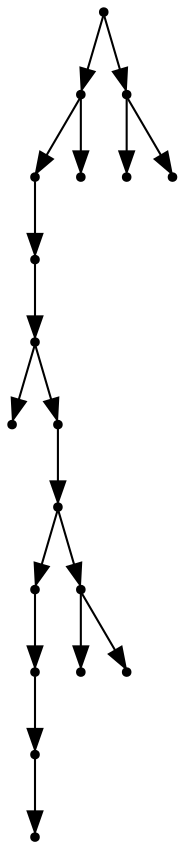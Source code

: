 digraph {
  18 [shape=point];
  14 [shape=point];
  12 [shape=point];
  11 [shape=point];
  10 [shape=point];
  0 [shape=point];
  9 [shape=point];
  8 [shape=point];
  4 [shape=point];
  3 [shape=point];
  2 [shape=point];
  1 [shape=point];
  7 [shape=point];
  5 [shape=point];
  6 [shape=point];
  13 [shape=point];
  17 [shape=point];
  15 [shape=point];
  16 [shape=point];
18 -> 14;
14 -> 12;
12 -> 11;
11 -> 10;
10 -> 0;
10 -> 9;
9 -> 8;
8 -> 4;
4 -> 3;
3 -> 2;
2 -> 1;
8 -> 7;
7 -> 5;
7 -> 6;
14 -> 13;
18 -> 17;
17 -> 15;
17 -> 16;
}
